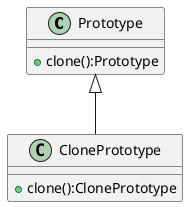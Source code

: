 @startuml

Prototype <|-- ClonePrototype
class Prototype {
+clone():Prototype
}

class ClonePrototype {
+clone():ClonePrototype
}



@enduml